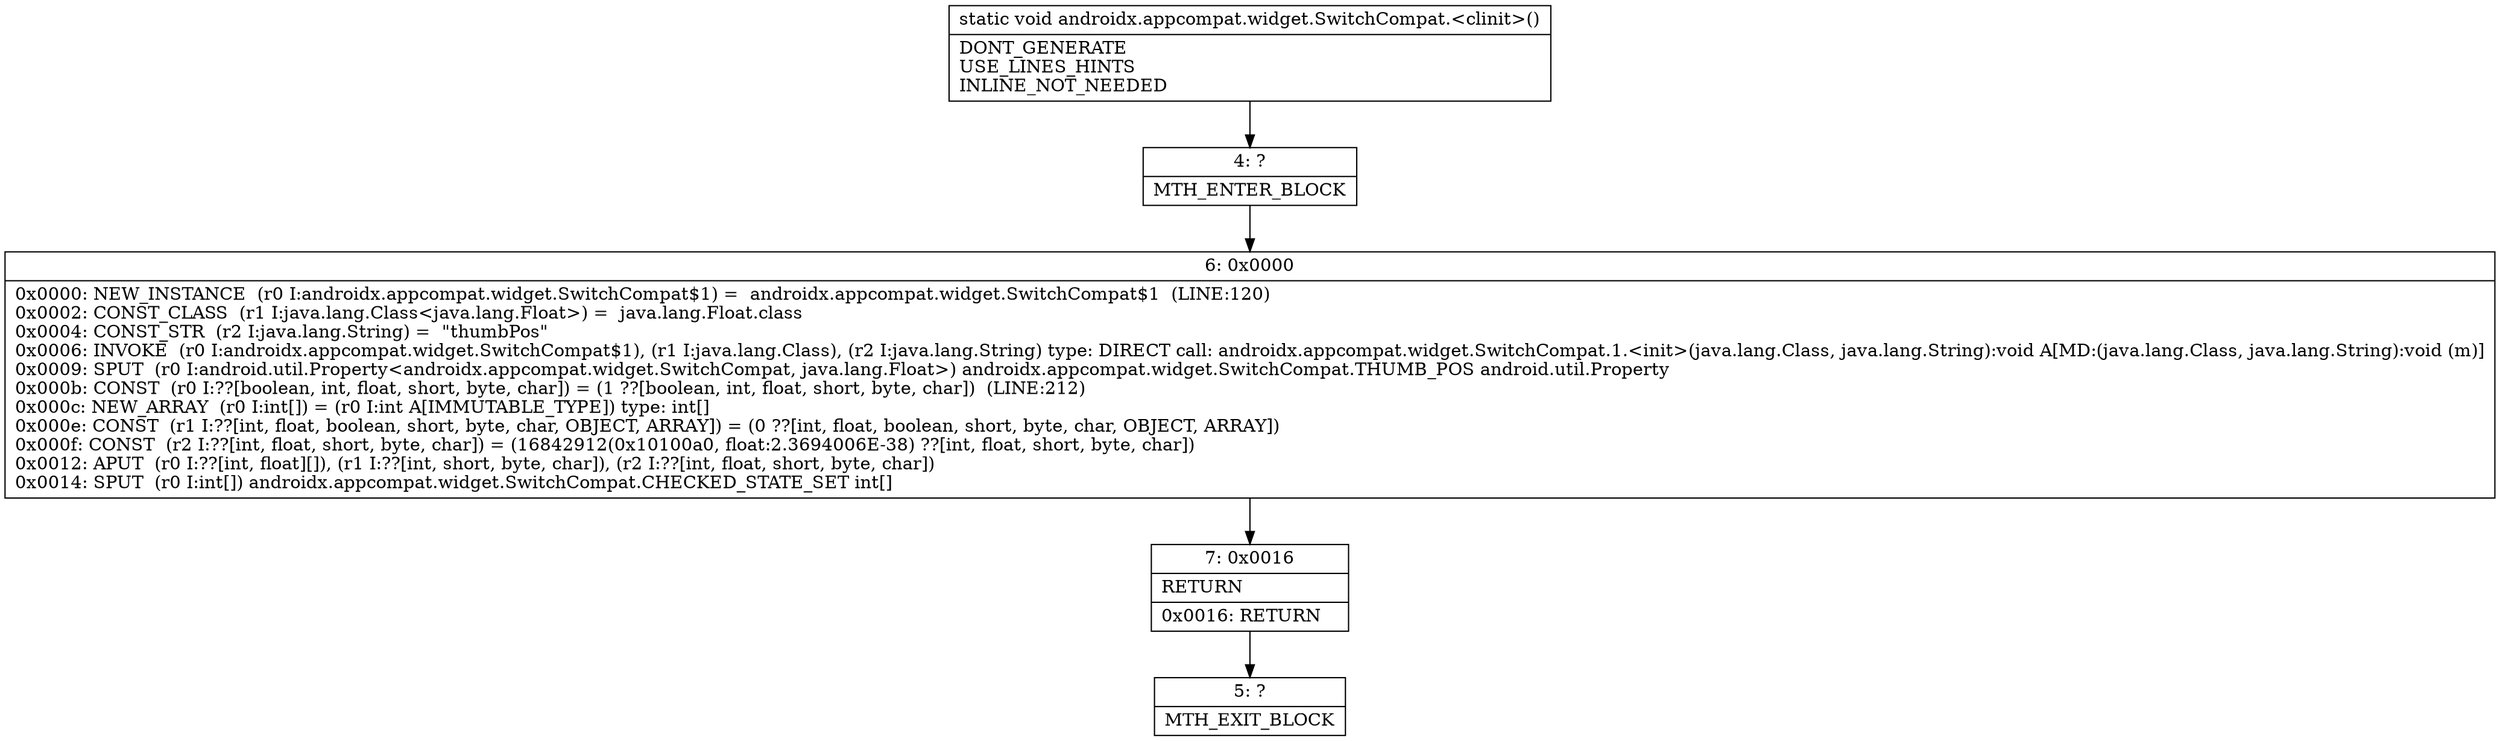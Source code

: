 digraph "CFG forandroidx.appcompat.widget.SwitchCompat.\<clinit\>()V" {
Node_4 [shape=record,label="{4\:\ ?|MTH_ENTER_BLOCK\l}"];
Node_6 [shape=record,label="{6\:\ 0x0000|0x0000: NEW_INSTANCE  (r0 I:androidx.appcompat.widget.SwitchCompat$1) =  androidx.appcompat.widget.SwitchCompat$1  (LINE:120)\l0x0002: CONST_CLASS  (r1 I:java.lang.Class\<java.lang.Float\>) =  java.lang.Float.class \l0x0004: CONST_STR  (r2 I:java.lang.String) =  \"thumbPos\" \l0x0006: INVOKE  (r0 I:androidx.appcompat.widget.SwitchCompat$1), (r1 I:java.lang.Class), (r2 I:java.lang.String) type: DIRECT call: androidx.appcompat.widget.SwitchCompat.1.\<init\>(java.lang.Class, java.lang.String):void A[MD:(java.lang.Class, java.lang.String):void (m)]\l0x0009: SPUT  (r0 I:android.util.Property\<androidx.appcompat.widget.SwitchCompat, java.lang.Float\>) androidx.appcompat.widget.SwitchCompat.THUMB_POS android.util.Property \l0x000b: CONST  (r0 I:??[boolean, int, float, short, byte, char]) = (1 ??[boolean, int, float, short, byte, char])  (LINE:212)\l0x000c: NEW_ARRAY  (r0 I:int[]) = (r0 I:int A[IMMUTABLE_TYPE]) type: int[] \l0x000e: CONST  (r1 I:??[int, float, boolean, short, byte, char, OBJECT, ARRAY]) = (0 ??[int, float, boolean, short, byte, char, OBJECT, ARRAY]) \l0x000f: CONST  (r2 I:??[int, float, short, byte, char]) = (16842912(0x10100a0, float:2.3694006E\-38) ??[int, float, short, byte, char]) \l0x0012: APUT  (r0 I:??[int, float][]), (r1 I:??[int, short, byte, char]), (r2 I:??[int, float, short, byte, char]) \l0x0014: SPUT  (r0 I:int[]) androidx.appcompat.widget.SwitchCompat.CHECKED_STATE_SET int[] \l}"];
Node_7 [shape=record,label="{7\:\ 0x0016|RETURN\l|0x0016: RETURN   \l}"];
Node_5 [shape=record,label="{5\:\ ?|MTH_EXIT_BLOCK\l}"];
MethodNode[shape=record,label="{static void androidx.appcompat.widget.SwitchCompat.\<clinit\>()  | DONT_GENERATE\lUSE_LINES_HINTS\lINLINE_NOT_NEEDED\l}"];
MethodNode -> Node_4;Node_4 -> Node_6;
Node_6 -> Node_7;
Node_7 -> Node_5;
}


